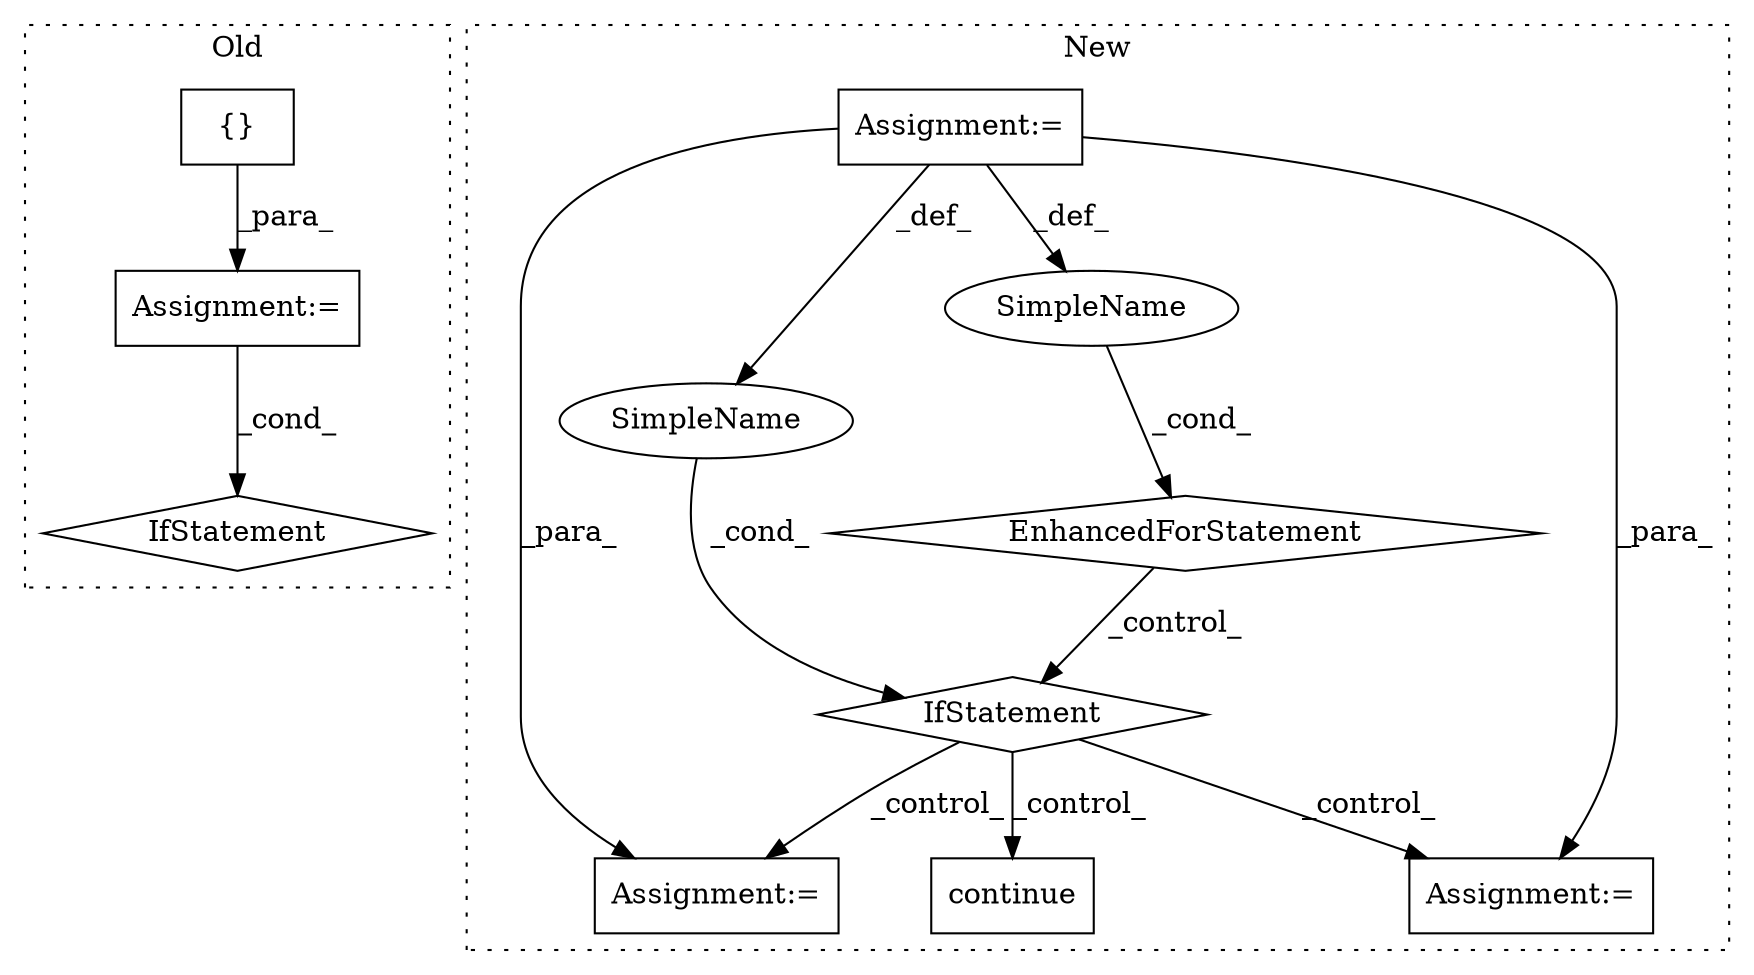 digraph G {
subgraph cluster0 {
1 [label="{}" a="4" s="2012,2019" l="1,1" shape="box"];
5 [label="Assignment:=" a="7" s="2394,2467" l="53,2" shape="box"];
10 [label="IfStatement" a="25" s="2604,2634" l="12,2" shape="diamond"];
label = "Old";
style="dotted";
}
subgraph cluster1 {
2 [label="continue" a="18" s="2796" l="9" shape="box"];
3 [label="IfStatement" a="25" s="2747,2784" l="10,2" shape="diamond"];
4 [label="SimpleName" a="42" s="" l="" shape="ellipse"];
6 [label="Assignment:=" a="7" s="2645,2737" l="53,2" shape="box"];
7 [label="EnhancedForStatement" a="70" s="2645,2737" l="53,2" shape="diamond"];
8 [label="SimpleName" a="42" s="2702" l="11" shape="ellipse"];
9 [label="Assignment:=" a="7" s="2826" l="1" shape="box"];
11 [label="Assignment:=" a="7" s="2946,3045" l="57,2" shape="box"];
label = "New";
style="dotted";
}
1 -> 5 [label="_para_"];
3 -> 11 [label="_control_"];
3 -> 9 [label="_control_"];
3 -> 2 [label="_control_"];
4 -> 3 [label="_cond_"];
5 -> 10 [label="_cond_"];
6 -> 9 [label="_para_"];
6 -> 4 [label="_def_"];
6 -> 8 [label="_def_"];
6 -> 11 [label="_para_"];
7 -> 3 [label="_control_"];
8 -> 7 [label="_cond_"];
}